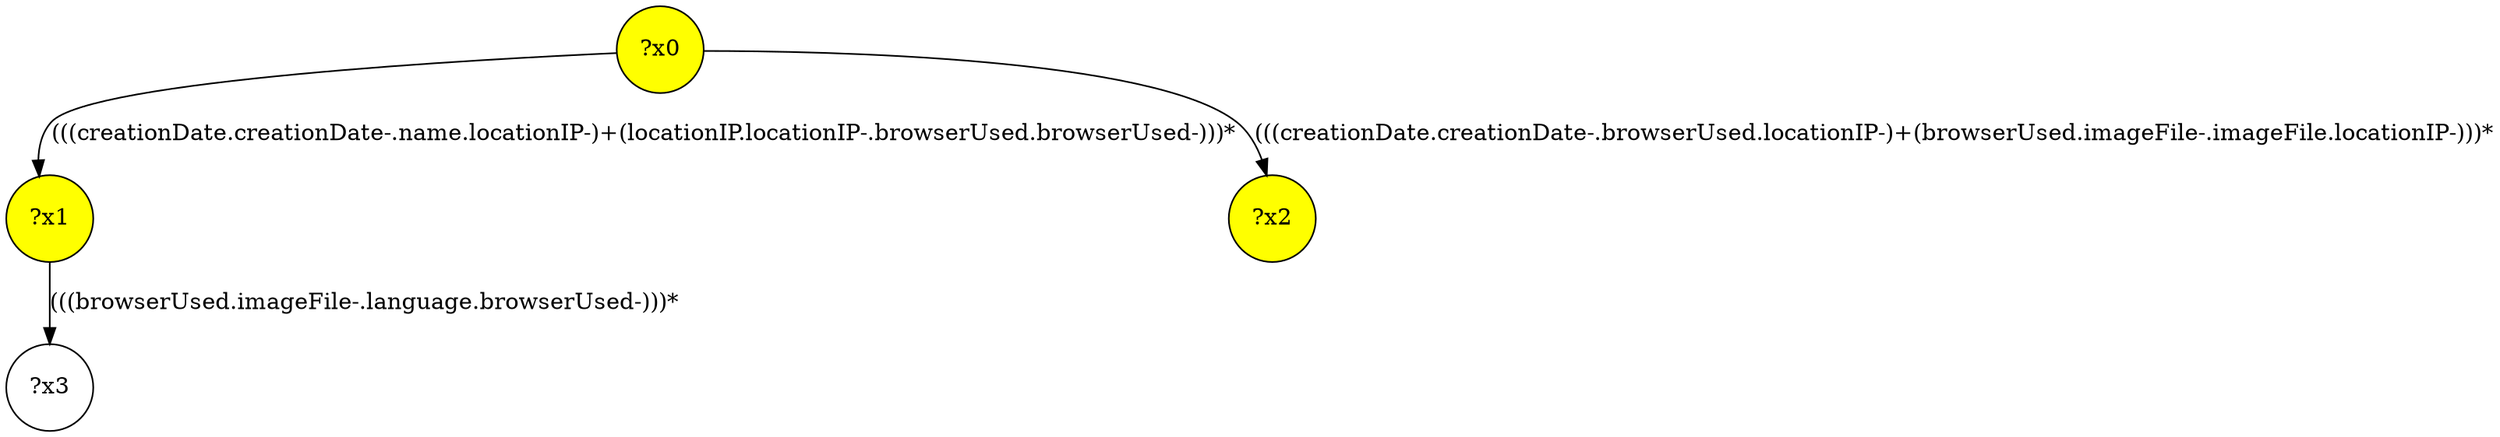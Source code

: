 digraph g {
	x1 [fillcolor="yellow", style="filled," shape=circle, label="?x1"];
	x2 [fillcolor="yellow", style="filled," shape=circle, label="?x2"];
	x0 [fillcolor="yellow", style="filled," shape=circle, label="?x0"];
	x0 -> x1 [label="(((creationDate.creationDate-.name.locationIP-)+(locationIP.locationIP-.browserUsed.browserUsed-)))*"];
	x0 -> x2 [label="(((creationDate.creationDate-.browserUsed.locationIP-)+(browserUsed.imageFile-.imageFile.locationIP-)))*"];
	x3 [shape=circle, label="?x3"];
	x1 -> x3 [label="(((browserUsed.imageFile-.language.browserUsed-)))*"];
}
